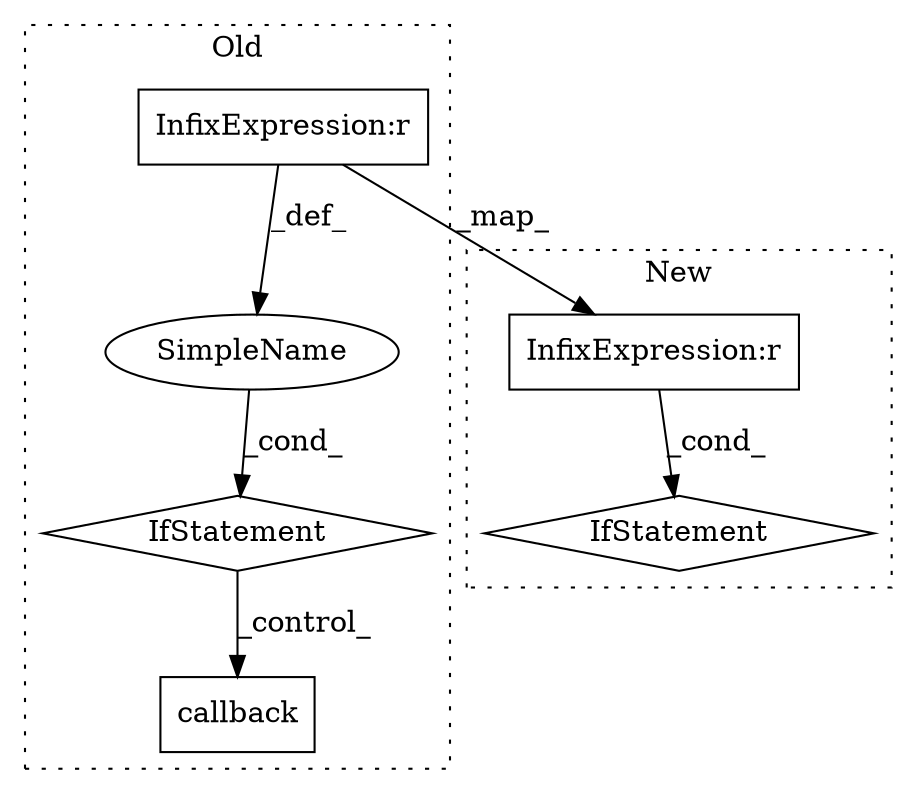 digraph G {
subgraph cluster0 {
1 [label="callback" a="32" s="11732,11909" l="9,1" shape="box"];
3 [label="IfStatement" a="25" s="11674,11716" l="4,2" shape="diamond"];
4 [label="SimpleName" a="42" s="" l="" shape="ellipse"];
5 [label="InfixExpression:r" a="27" s="11688" l="4" shape="box"];
label = "Old";
style="dotted";
}
subgraph cluster1 {
2 [label="IfStatement" a="25" s="12368,12416" l="4,2" shape="diamond"];
6 [label="InfixExpression:r" a="27" s="12388" l="4" shape="box"];
label = "New";
style="dotted";
}
3 -> 1 [label="_control_"];
4 -> 3 [label="_cond_"];
5 -> 6 [label="_map_"];
5 -> 4 [label="_def_"];
6 -> 2 [label="_cond_"];
}